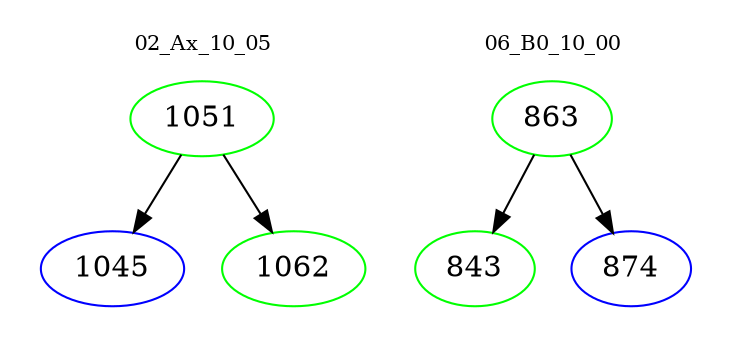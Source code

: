 digraph{
subgraph cluster_0 {
color = white
label = "02_Ax_10_05";
fontsize=10;
T0_1051 [label="1051", color="green"]
T0_1051 -> T0_1045 [color="black"]
T0_1045 [label="1045", color="blue"]
T0_1051 -> T0_1062 [color="black"]
T0_1062 [label="1062", color="green"]
}
subgraph cluster_1 {
color = white
label = "06_B0_10_00";
fontsize=10;
T1_863 [label="863", color="green"]
T1_863 -> T1_843 [color="black"]
T1_843 [label="843", color="green"]
T1_863 -> T1_874 [color="black"]
T1_874 [label="874", color="blue"]
}
}
